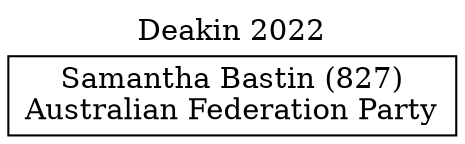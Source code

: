 // House preference flow
digraph "Samantha Bastin (827)_Deakin_2022" {
	graph [label="Deakin 2022" labelloc=t mclimit=10]
	node [shape=box]
	"Samantha Bastin (827)" [label="Samantha Bastin (827)
Australian Federation Party"]
}
